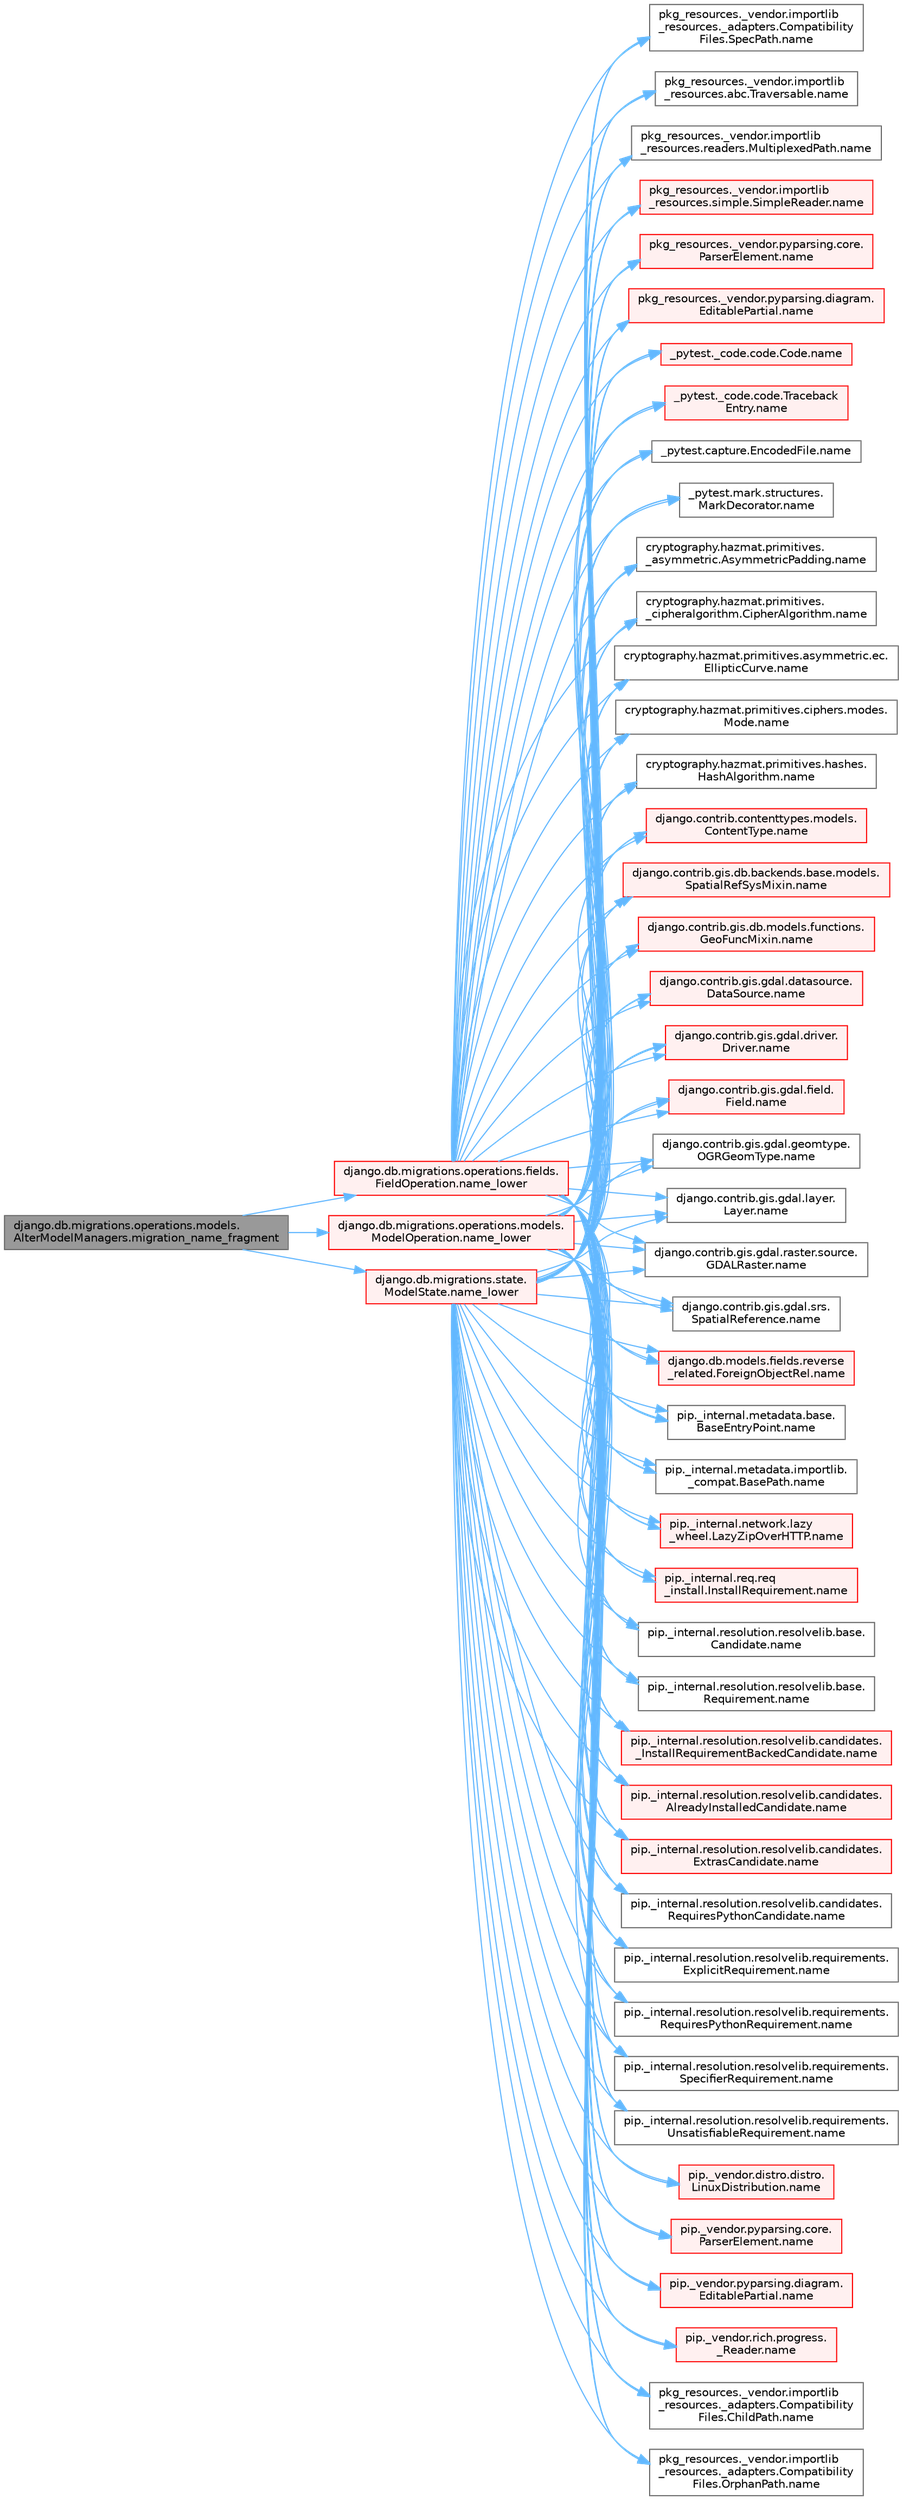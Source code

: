 digraph "django.db.migrations.operations.models.AlterModelManagers.migration_name_fragment"
{
 // LATEX_PDF_SIZE
  bgcolor="transparent";
  edge [fontname=Helvetica,fontsize=10,labelfontname=Helvetica,labelfontsize=10];
  node [fontname=Helvetica,fontsize=10,shape=box,height=0.2,width=0.4];
  rankdir="LR";
  Node1 [id="Node000001",label="django.db.migrations.operations.models.\lAlterModelManagers.migration_name_fragment",height=0.2,width=0.4,color="gray40", fillcolor="grey60", style="filled", fontcolor="black",tooltip=" "];
  Node1 -> Node2 [id="edge1_Node000001_Node000002",color="steelblue1",style="solid",tooltip=" "];
  Node2 [id="Node000002",label="django.db.migrations.operations.fields.\lFieldOperation.name_lower",height=0.2,width=0.4,color="red", fillcolor="#FFF0F0", style="filled",URL="$classdjango_1_1db_1_1migrations_1_1operations_1_1fields_1_1_field_operation.html#ac2169d25dc9050f0895864f38abc047d",tooltip=" "];
  Node2 -> Node3 [id="edge2_Node000002_Node000003",color="steelblue1",style="solid",tooltip=" "];
  Node3 [id="Node000003",label="_pytest._code.code.Code.name",height=0.2,width=0.4,color="red", fillcolor="#FFF0F0", style="filled",URL="$class__pytest_1_1__code_1_1code_1_1_code.html#a1f3cbc53ca6df4a1bab12183694b6e78",tooltip=" "];
  Node2 -> Node15 [id="edge3_Node000002_Node000015",color="steelblue1",style="solid",tooltip=" "];
  Node15 [id="Node000015",label="_pytest._code.code.Traceback\lEntry.name",height=0.2,width=0.4,color="red", fillcolor="#FFF0F0", style="filled",URL="$class__pytest_1_1__code_1_1code_1_1_traceback_entry.html#a106b95c0753f41669fbfb8ee4c11ad3d",tooltip=" "];
  Node2 -> Node17 [id="edge4_Node000002_Node000017",color="steelblue1",style="solid",tooltip=" "];
  Node17 [id="Node000017",label="_pytest.capture.EncodedFile.name",height=0.2,width=0.4,color="grey40", fillcolor="white", style="filled",URL="$class__pytest_1_1capture_1_1_encoded_file.html#a738c73b5de21c7261d9e51f71e4f0397",tooltip=" "];
  Node2 -> Node18 [id="edge5_Node000002_Node000018",color="steelblue1",style="solid",tooltip=" "];
  Node18 [id="Node000018",label="_pytest.mark.structures.\lMarkDecorator.name",height=0.2,width=0.4,color="grey40", fillcolor="white", style="filled",URL="$class__pytest_1_1mark_1_1structures_1_1_mark_decorator.html#ae8f66760cda125450e0e3bd38689c72f",tooltip=" "];
  Node2 -> Node19 [id="edge6_Node000002_Node000019",color="steelblue1",style="solid",tooltip=" "];
  Node19 [id="Node000019",label="cryptography.hazmat.primitives.\l_asymmetric.AsymmetricPadding.name",height=0.2,width=0.4,color="grey40", fillcolor="white", style="filled",URL="$classcryptography_1_1hazmat_1_1primitives_1_1__asymmetric_1_1_asymmetric_padding.html#a8f72e8284cb336861a873ed5ce0e39b5",tooltip=" "];
  Node2 -> Node20 [id="edge7_Node000002_Node000020",color="steelblue1",style="solid",tooltip=" "];
  Node20 [id="Node000020",label="cryptography.hazmat.primitives.\l_cipheralgorithm.CipherAlgorithm.name",height=0.2,width=0.4,color="grey40", fillcolor="white", style="filled",URL="$classcryptography_1_1hazmat_1_1primitives_1_1__cipheralgorithm_1_1_cipher_algorithm.html#a50567a5c3388450ab7aa883ab34a1ac7",tooltip=" "];
  Node2 -> Node21 [id="edge8_Node000002_Node000021",color="steelblue1",style="solid",tooltip=" "];
  Node21 [id="Node000021",label="cryptography.hazmat.primitives.asymmetric.ec.\lEllipticCurve.name",height=0.2,width=0.4,color="grey40", fillcolor="white", style="filled",URL="$classcryptography_1_1hazmat_1_1primitives_1_1asymmetric_1_1ec_1_1_elliptic_curve.html#a2775c4e945309a6c7ea33dace1698a60",tooltip=" "];
  Node2 -> Node22 [id="edge9_Node000002_Node000022",color="steelblue1",style="solid",tooltip=" "];
  Node22 [id="Node000022",label="cryptography.hazmat.primitives.ciphers.modes.\lMode.name",height=0.2,width=0.4,color="grey40", fillcolor="white", style="filled",URL="$classcryptography_1_1hazmat_1_1primitives_1_1ciphers_1_1modes_1_1_mode.html#a99d93fd1370a2abbb5bb5cffbd5ff0f7",tooltip=" "];
  Node2 -> Node23 [id="edge10_Node000002_Node000023",color="steelblue1",style="solid",tooltip=" "];
  Node23 [id="Node000023",label="cryptography.hazmat.primitives.hashes.\lHashAlgorithm.name",height=0.2,width=0.4,color="grey40", fillcolor="white", style="filled",URL="$classcryptography_1_1hazmat_1_1primitives_1_1hashes_1_1_hash_algorithm.html#a42c7e1582d9b46a015774af9e5cbbb0b",tooltip=" "];
  Node2 -> Node24 [id="edge11_Node000002_Node000024",color="steelblue1",style="solid",tooltip=" "];
  Node24 [id="Node000024",label="django.contrib.contenttypes.models.\lContentType.name",height=0.2,width=0.4,color="red", fillcolor="#FFF0F0", style="filled",URL="$classdjango_1_1contrib_1_1contenttypes_1_1models_1_1_content_type.html#a305b62f56597bb2e4823dcf5e6ccdcf8",tooltip=" "];
  Node2 -> Node26 [id="edge12_Node000002_Node000026",color="steelblue1",style="solid",tooltip=" "];
  Node26 [id="Node000026",label="django.contrib.gis.db.backends.base.models.\lSpatialRefSysMixin.name",height=0.2,width=0.4,color="red", fillcolor="#FFF0F0", style="filled",URL="$classdjango_1_1contrib_1_1gis_1_1db_1_1backends_1_1base_1_1models_1_1_spatial_ref_sys_mixin.html#a56fe36e786b49160249395f453dd1cab",tooltip=" "];
  Node2 -> Node56 [id="edge13_Node000002_Node000056",color="steelblue1",style="solid",tooltip=" "];
  Node56 [id="Node000056",label="django.contrib.gis.db.models.functions.\lGeoFuncMixin.name",height=0.2,width=0.4,color="red", fillcolor="#FFF0F0", style="filled",URL="$classdjango_1_1contrib_1_1gis_1_1db_1_1models_1_1functions_1_1_geo_func_mixin.html#adeeb6b2c9db337396468712e919af622",tooltip=" "];
  Node2 -> Node57 [id="edge14_Node000002_Node000057",color="steelblue1",style="solid",tooltip=" "];
  Node57 [id="Node000057",label="django.contrib.gis.gdal.datasource.\lDataSource.name",height=0.2,width=0.4,color="red", fillcolor="#FFF0F0", style="filled",URL="$classdjango_1_1contrib_1_1gis_1_1gdal_1_1datasource_1_1_data_source.html#aaa98728c7ef6f4d96c689550e8af3ed5",tooltip=" "];
  Node2 -> Node71 [id="edge15_Node000002_Node000071",color="steelblue1",style="solid",tooltip=" "];
  Node71 [id="Node000071",label="django.contrib.gis.gdal.driver.\lDriver.name",height=0.2,width=0.4,color="red", fillcolor="#FFF0F0", style="filled",URL="$classdjango_1_1contrib_1_1gis_1_1gdal_1_1driver_1_1_driver.html#aaa5d4d1b9fd762839db84d1e56e36b7f",tooltip=" "];
  Node2 -> Node72 [id="edge16_Node000002_Node000072",color="steelblue1",style="solid",tooltip=" "];
  Node72 [id="Node000072",label="django.contrib.gis.gdal.field.\lField.name",height=0.2,width=0.4,color="red", fillcolor="#FFF0F0", style="filled",URL="$classdjango_1_1contrib_1_1gis_1_1gdal_1_1field_1_1_field.html#a28a3b0af5006d5abf34d5b1497011368",tooltip=" "];
  Node2 -> Node73 [id="edge17_Node000002_Node000073",color="steelblue1",style="solid",tooltip=" "];
  Node73 [id="Node000073",label="django.contrib.gis.gdal.geomtype.\lOGRGeomType.name",height=0.2,width=0.4,color="grey40", fillcolor="white", style="filled",URL="$classdjango_1_1contrib_1_1gis_1_1gdal_1_1geomtype_1_1_o_g_r_geom_type.html#a719b3100682ab8df79fd8a2484163b8e",tooltip=" "];
  Node2 -> Node74 [id="edge18_Node000002_Node000074",color="steelblue1",style="solid",tooltip=" "];
  Node74 [id="Node000074",label="django.contrib.gis.gdal.layer.\lLayer.name",height=0.2,width=0.4,color="grey40", fillcolor="white", style="filled",URL="$classdjango_1_1contrib_1_1gis_1_1gdal_1_1layer_1_1_layer.html#a53791d8e2fe8b1ca86b426a625e7d66c",tooltip=" "];
  Node2 -> Node75 [id="edge19_Node000002_Node000075",color="steelblue1",style="solid",tooltip=" "];
  Node75 [id="Node000075",label="django.contrib.gis.gdal.raster.source.\lGDALRaster.name",height=0.2,width=0.4,color="grey40", fillcolor="white", style="filled",URL="$classdjango_1_1contrib_1_1gis_1_1gdal_1_1raster_1_1source_1_1_g_d_a_l_raster.html#a6cca2a8eca0ab4ff2e89f0f0cce590d1",tooltip=" "];
  Node2 -> Node76 [id="edge20_Node000002_Node000076",color="steelblue1",style="solid",tooltip=" "];
  Node76 [id="Node000076",label="django.contrib.gis.gdal.srs.\lSpatialReference.name",height=0.2,width=0.4,color="grey40", fillcolor="white", style="filled",URL="$classdjango_1_1contrib_1_1gis_1_1gdal_1_1srs_1_1_spatial_reference.html#ac2c9d37b41ae1a91ca63a7046590d603",tooltip=" "];
  Node2 -> Node77 [id="edge21_Node000002_Node000077",color="steelblue1",style="solid",tooltip=" "];
  Node77 [id="Node000077",label="django.db.models.fields.reverse\l_related.ForeignObjectRel.name",height=0.2,width=0.4,color="red", fillcolor="#FFF0F0", style="filled",URL="$classdjango_1_1db_1_1models_1_1fields_1_1reverse__related_1_1_foreign_object_rel.html#a5c0c2387142987d2c9582e677e90b5d7",tooltip=" "];
  Node2 -> Node390 [id="edge22_Node000002_Node000390",color="steelblue1",style="solid",tooltip=" "];
  Node390 [id="Node000390",label="pip._internal.metadata.base.\lBaseEntryPoint.name",height=0.2,width=0.4,color="grey40", fillcolor="white", style="filled",URL="$classpip_1_1__internal_1_1metadata_1_1base_1_1_base_entry_point.html#acd0c7299966258aeb0876da26520233d",tooltip=" "];
  Node2 -> Node391 [id="edge23_Node000002_Node000391",color="steelblue1",style="solid",tooltip=" "];
  Node391 [id="Node000391",label="pip._internal.metadata.importlib.\l_compat.BasePath.name",height=0.2,width=0.4,color="grey40", fillcolor="white", style="filled",URL="$classpip_1_1__internal_1_1metadata_1_1importlib_1_1__compat_1_1_base_path.html#aa5b4e00be6be00e1bd599909ae50bc00",tooltip=" "];
  Node2 -> Node392 [id="edge24_Node000002_Node000392",color="steelblue1",style="solid",tooltip=" "];
  Node392 [id="Node000392",label="pip._internal.network.lazy\l_wheel.LazyZipOverHTTP.name",height=0.2,width=0.4,color="red", fillcolor="#FFF0F0", style="filled",URL="$classpip_1_1__internal_1_1network_1_1lazy__wheel_1_1_lazy_zip_over_h_t_t_p.html#a59403bb703d375caa6c1dda7573257a1",tooltip=" "];
  Node2 -> Node393 [id="edge25_Node000002_Node000393",color="steelblue1",style="solid",tooltip=" "];
  Node393 [id="Node000393",label="pip._internal.req.req\l_install.InstallRequirement.name",height=0.2,width=0.4,color="red", fillcolor="#FFF0F0", style="filled",URL="$classpip_1_1__internal_1_1req_1_1req__install_1_1_install_requirement.html#a6b019e16ae98576ae64c68e0f5824e34",tooltip=" "];
  Node2 -> Node401 [id="edge26_Node000002_Node000401",color="steelblue1",style="solid",tooltip=" "];
  Node401 [id="Node000401",label="pip._internal.resolution.resolvelib.base.\lCandidate.name",height=0.2,width=0.4,color="grey40", fillcolor="white", style="filled",URL="$classpip_1_1__internal_1_1resolution_1_1resolvelib_1_1base_1_1_candidate.html#a7000e68e912182072a011f9df0c142ee",tooltip=" "];
  Node2 -> Node402 [id="edge27_Node000002_Node000402",color="steelblue1",style="solid",tooltip=" "];
  Node402 [id="Node000402",label="pip._internal.resolution.resolvelib.base.\lRequirement.name",height=0.2,width=0.4,color="grey40", fillcolor="white", style="filled",URL="$classpip_1_1__internal_1_1resolution_1_1resolvelib_1_1base_1_1_requirement.html#a013752876d4b3521f3a087987b443d90",tooltip=" "];
  Node2 -> Node403 [id="edge28_Node000002_Node000403",color="steelblue1",style="solid",tooltip=" "];
  Node403 [id="Node000403",label="pip._internal.resolution.resolvelib.candidates.\l_InstallRequirementBackedCandidate.name",height=0.2,width=0.4,color="red", fillcolor="#FFF0F0", style="filled",URL="$classpip_1_1__internal_1_1resolution_1_1resolvelib_1_1candidates_1_1___install_requirement_backed_candidate.html#a1538a825241b855a4abf51d6bf616cde",tooltip=" "];
  Node2 -> Node487 [id="edge29_Node000002_Node000487",color="steelblue1",style="solid",tooltip=" "];
  Node487 [id="Node000487",label="pip._internal.resolution.resolvelib.candidates.\lAlreadyInstalledCandidate.name",height=0.2,width=0.4,color="red", fillcolor="#FFF0F0", style="filled",URL="$classpip_1_1__internal_1_1resolution_1_1resolvelib_1_1candidates_1_1_already_installed_candidate.html#a0f4ae3f092daa140dc8bda04e8d0f2d0",tooltip=" "];
  Node2 -> Node488 [id="edge30_Node000002_Node000488",color="steelblue1",style="solid",tooltip=" "];
  Node488 [id="Node000488",label="pip._internal.resolution.resolvelib.candidates.\lExtrasCandidate.name",height=0.2,width=0.4,color="red", fillcolor="#FFF0F0", style="filled",URL="$classpip_1_1__internal_1_1resolution_1_1resolvelib_1_1candidates_1_1_extras_candidate.html#a6e13b1ab724cd7af8b22cadb37352b31",tooltip=" "];
  Node2 -> Node526 [id="edge31_Node000002_Node000526",color="steelblue1",style="solid",tooltip=" "];
  Node526 [id="Node000526",label="pip._internal.resolution.resolvelib.candidates.\lRequiresPythonCandidate.name",height=0.2,width=0.4,color="grey40", fillcolor="white", style="filled",URL="$classpip_1_1__internal_1_1resolution_1_1resolvelib_1_1candidates_1_1_requires_python_candidate.html#aeff13058676b07d1b67feed53749d838",tooltip=" "];
  Node2 -> Node527 [id="edge32_Node000002_Node000527",color="steelblue1",style="solid",tooltip=" "];
  Node527 [id="Node000527",label="pip._internal.resolution.resolvelib.requirements.\lExplicitRequirement.name",height=0.2,width=0.4,color="grey40", fillcolor="white", style="filled",URL="$classpip_1_1__internal_1_1resolution_1_1resolvelib_1_1requirements_1_1_explicit_requirement.html#a3e8f9b07c17be864b1a90cc2f5e87b35",tooltip=" "];
  Node2 -> Node528 [id="edge33_Node000002_Node000528",color="steelblue1",style="solid",tooltip=" "];
  Node528 [id="Node000528",label="pip._internal.resolution.resolvelib.requirements.\lRequiresPythonRequirement.name",height=0.2,width=0.4,color="grey40", fillcolor="white", style="filled",URL="$classpip_1_1__internal_1_1resolution_1_1resolvelib_1_1requirements_1_1_requires_python_requirement.html#ac555e717a97ebb38cb2ad735939cf8b8",tooltip=" "];
  Node2 -> Node529 [id="edge34_Node000002_Node000529",color="steelblue1",style="solid",tooltip=" "];
  Node529 [id="Node000529",label="pip._internal.resolution.resolvelib.requirements.\lSpecifierRequirement.name",height=0.2,width=0.4,color="grey40", fillcolor="white", style="filled",URL="$classpip_1_1__internal_1_1resolution_1_1resolvelib_1_1requirements_1_1_specifier_requirement.html#af2ae64f787d166605910d13457564fd9",tooltip=" "];
  Node2 -> Node530 [id="edge35_Node000002_Node000530",color="steelblue1",style="solid",tooltip=" "];
  Node530 [id="Node000530",label="pip._internal.resolution.resolvelib.requirements.\lUnsatisfiableRequirement.name",height=0.2,width=0.4,color="grey40", fillcolor="white", style="filled",URL="$classpip_1_1__internal_1_1resolution_1_1resolvelib_1_1requirements_1_1_unsatisfiable_requirement.html#a78f7012fa925a93d5600232bf2bc9728",tooltip=" "];
  Node2 -> Node531 [id="edge36_Node000002_Node000531",color="steelblue1",style="solid",tooltip=" "];
  Node531 [id="Node000531",label="pip._vendor.distro.distro.\lLinuxDistribution.name",height=0.2,width=0.4,color="red", fillcolor="#FFF0F0", style="filled",URL="$classpip_1_1__vendor_1_1distro_1_1distro_1_1_linux_distribution.html#a0f30009e5f86e89a27bd187e8a759e32",tooltip=" "];
  Node2 -> Node592 [id="edge37_Node000002_Node000592",color="steelblue1",style="solid",tooltip=" "];
  Node592 [id="Node000592",label="pip._vendor.pyparsing.core.\lParserElement.name",height=0.2,width=0.4,color="red", fillcolor="#FFF0F0", style="filled",URL="$classpip_1_1__vendor_1_1pyparsing_1_1core_1_1_parser_element.html#ad7db196655f86eaadabd81c40af25717",tooltip=" "];
  Node2 -> Node690 [id="edge38_Node000002_Node000690",color="steelblue1",style="solid",tooltip=" "];
  Node690 [id="Node000690",label="pip._vendor.pyparsing.diagram.\lEditablePartial.name",height=0.2,width=0.4,color="red", fillcolor="#FFF0F0", style="filled",URL="$classpip_1_1__vendor_1_1pyparsing_1_1diagram_1_1_editable_partial.html#a3c8365249bd6514fce002d62622de581",tooltip=" "];
  Node2 -> Node694 [id="edge39_Node000002_Node000694",color="steelblue1",style="solid",tooltip=" "];
  Node694 [id="Node000694",label="pip._vendor.rich.progress.\l_Reader.name",height=0.2,width=0.4,color="red", fillcolor="#FFF0F0", style="filled",URL="$classpip_1_1__vendor_1_1rich_1_1progress_1_1___reader.html#a545f897ce86cf3e798598cb200357c13",tooltip=" "];
  Node2 -> Node781 [id="edge40_Node000002_Node000781",color="steelblue1",style="solid",tooltip=" "];
  Node781 [id="Node000781",label="pkg_resources._vendor.importlib\l_resources._adapters.Compatibility\lFiles.ChildPath.name",height=0.2,width=0.4,color="grey40", fillcolor="white", style="filled",URL="$classpkg__resources_1_1__vendor_1_1importlib__resources_1_1__adapters_1_1_compatibility_files_1_1_child_path.html#afc94399ed8b98c04ce4e64ba7d938f83",tooltip=" "];
  Node2 -> Node782 [id="edge41_Node000002_Node000782",color="steelblue1",style="solid",tooltip=" "];
  Node782 [id="Node000782",label="pkg_resources._vendor.importlib\l_resources._adapters.Compatibility\lFiles.OrphanPath.name",height=0.2,width=0.4,color="grey40", fillcolor="white", style="filled",URL="$classpkg__resources_1_1__vendor_1_1importlib__resources_1_1__adapters_1_1_compatibility_files_1_1_orphan_path.html#ae9a1eacc3cea7040188062420f00df9b",tooltip=" "];
  Node2 -> Node783 [id="edge42_Node000002_Node000783",color="steelblue1",style="solid",tooltip=" "];
  Node783 [id="Node000783",label="pkg_resources._vendor.importlib\l_resources._adapters.Compatibility\lFiles.SpecPath.name",height=0.2,width=0.4,color="grey40", fillcolor="white", style="filled",URL="$classpkg__resources_1_1__vendor_1_1importlib__resources_1_1__adapters_1_1_compatibility_files_1_1_spec_path.html#a0c35c534c3eb08000540b1e49ea78514",tooltip=" "];
  Node2 -> Node784 [id="edge43_Node000002_Node000784",color="steelblue1",style="solid",tooltip=" "];
  Node784 [id="Node000784",label="pkg_resources._vendor.importlib\l_resources.abc.Traversable.name",height=0.2,width=0.4,color="grey40", fillcolor="white", style="filled",URL="$classpkg__resources_1_1__vendor_1_1importlib__resources_1_1abc_1_1_traversable.html#afe86b0d2fe70d19f7f25feb2a1bf5548",tooltip=" "];
  Node2 -> Node785 [id="edge44_Node000002_Node000785",color="steelblue1",style="solid",tooltip=" "];
  Node785 [id="Node000785",label="pkg_resources._vendor.importlib\l_resources.readers.MultiplexedPath.name",height=0.2,width=0.4,color="grey40", fillcolor="white", style="filled",URL="$classpkg__resources_1_1__vendor_1_1importlib__resources_1_1readers_1_1_multiplexed_path.html#ab768a171abd146d3e614e5f56eac674d",tooltip=" "];
  Node2 -> Node786 [id="edge45_Node000002_Node000786",color="steelblue1",style="solid",tooltip=" "];
  Node786 [id="Node000786",label="pkg_resources._vendor.importlib\l_resources.simple.SimpleReader.name",height=0.2,width=0.4,color="red", fillcolor="#FFF0F0", style="filled",URL="$classpkg__resources_1_1__vendor_1_1importlib__resources_1_1simple_1_1_simple_reader.html#ae1484ce89e0ae5c6a6db9670adc3881e",tooltip=" "];
  Node2 -> Node789 [id="edge46_Node000002_Node000789",color="steelblue1",style="solid",tooltip=" "];
  Node789 [id="Node000789",label="pkg_resources._vendor.pyparsing.core.\lParserElement.name",height=0.2,width=0.4,color="red", fillcolor="#FFF0F0", style="filled",URL="$classpkg__resources_1_1__vendor_1_1pyparsing_1_1core_1_1_parser_element.html#abf3887f5a60cd87875ad9ce57ba0ec6a",tooltip=" "];
  Node2 -> Node790 [id="edge47_Node000002_Node000790",color="steelblue1",style="solid",tooltip=" "];
  Node790 [id="Node000790",label="pkg_resources._vendor.pyparsing.diagram.\lEditablePartial.name",height=0.2,width=0.4,color="red", fillcolor="#FFF0F0", style="filled",URL="$classpkg__resources_1_1__vendor_1_1pyparsing_1_1diagram_1_1_editable_partial.html#a5d76afb03014e0a40acecc3203c5e359",tooltip=" "];
  Node1 -> Node4527 [id="edge48_Node000001_Node004527",color="steelblue1",style="solid",tooltip=" "];
  Node4527 [id="Node004527",label="django.db.migrations.operations.models.\lModelOperation.name_lower",height=0.2,width=0.4,color="red", fillcolor="#FFF0F0", style="filled",URL="$classdjango_1_1db_1_1migrations_1_1operations_1_1models_1_1_model_operation.html#ac9b64e175aa1e66193c14d68e9ca2099",tooltip=" "];
  Node4527 -> Node3 [id="edge49_Node004527_Node000003",color="steelblue1",style="solid",tooltip=" "];
  Node4527 -> Node15 [id="edge50_Node004527_Node000015",color="steelblue1",style="solid",tooltip=" "];
  Node4527 -> Node17 [id="edge51_Node004527_Node000017",color="steelblue1",style="solid",tooltip=" "];
  Node4527 -> Node18 [id="edge52_Node004527_Node000018",color="steelblue1",style="solid",tooltip=" "];
  Node4527 -> Node19 [id="edge53_Node004527_Node000019",color="steelblue1",style="solid",tooltip=" "];
  Node4527 -> Node20 [id="edge54_Node004527_Node000020",color="steelblue1",style="solid",tooltip=" "];
  Node4527 -> Node21 [id="edge55_Node004527_Node000021",color="steelblue1",style="solid",tooltip=" "];
  Node4527 -> Node22 [id="edge56_Node004527_Node000022",color="steelblue1",style="solid",tooltip=" "];
  Node4527 -> Node23 [id="edge57_Node004527_Node000023",color="steelblue1",style="solid",tooltip=" "];
  Node4527 -> Node24 [id="edge58_Node004527_Node000024",color="steelblue1",style="solid",tooltip=" "];
  Node4527 -> Node26 [id="edge59_Node004527_Node000026",color="steelblue1",style="solid",tooltip=" "];
  Node4527 -> Node56 [id="edge60_Node004527_Node000056",color="steelblue1",style="solid",tooltip=" "];
  Node4527 -> Node57 [id="edge61_Node004527_Node000057",color="steelblue1",style="solid",tooltip=" "];
  Node4527 -> Node71 [id="edge62_Node004527_Node000071",color="steelblue1",style="solid",tooltip=" "];
  Node4527 -> Node72 [id="edge63_Node004527_Node000072",color="steelblue1",style="solid",tooltip=" "];
  Node4527 -> Node73 [id="edge64_Node004527_Node000073",color="steelblue1",style="solid",tooltip=" "];
  Node4527 -> Node74 [id="edge65_Node004527_Node000074",color="steelblue1",style="solid",tooltip=" "];
  Node4527 -> Node75 [id="edge66_Node004527_Node000075",color="steelblue1",style="solid",tooltip=" "];
  Node4527 -> Node76 [id="edge67_Node004527_Node000076",color="steelblue1",style="solid",tooltip=" "];
  Node4527 -> Node77 [id="edge68_Node004527_Node000077",color="steelblue1",style="solid",tooltip=" "];
  Node4527 -> Node390 [id="edge69_Node004527_Node000390",color="steelblue1",style="solid",tooltip=" "];
  Node4527 -> Node391 [id="edge70_Node004527_Node000391",color="steelblue1",style="solid",tooltip=" "];
  Node4527 -> Node392 [id="edge71_Node004527_Node000392",color="steelblue1",style="solid",tooltip=" "];
  Node4527 -> Node393 [id="edge72_Node004527_Node000393",color="steelblue1",style="solid",tooltip=" "];
  Node4527 -> Node401 [id="edge73_Node004527_Node000401",color="steelblue1",style="solid",tooltip=" "];
  Node4527 -> Node402 [id="edge74_Node004527_Node000402",color="steelblue1",style="solid",tooltip=" "];
  Node4527 -> Node403 [id="edge75_Node004527_Node000403",color="steelblue1",style="solid",tooltip=" "];
  Node4527 -> Node487 [id="edge76_Node004527_Node000487",color="steelblue1",style="solid",tooltip=" "];
  Node4527 -> Node488 [id="edge77_Node004527_Node000488",color="steelblue1",style="solid",tooltip=" "];
  Node4527 -> Node526 [id="edge78_Node004527_Node000526",color="steelblue1",style="solid",tooltip=" "];
  Node4527 -> Node527 [id="edge79_Node004527_Node000527",color="steelblue1",style="solid",tooltip=" "];
  Node4527 -> Node528 [id="edge80_Node004527_Node000528",color="steelblue1",style="solid",tooltip=" "];
  Node4527 -> Node529 [id="edge81_Node004527_Node000529",color="steelblue1",style="solid",tooltip=" "];
  Node4527 -> Node530 [id="edge82_Node004527_Node000530",color="steelblue1",style="solid",tooltip=" "];
  Node4527 -> Node531 [id="edge83_Node004527_Node000531",color="steelblue1",style="solid",tooltip=" "];
  Node4527 -> Node592 [id="edge84_Node004527_Node000592",color="steelblue1",style="solid",tooltip=" "];
  Node4527 -> Node690 [id="edge85_Node004527_Node000690",color="steelblue1",style="solid",tooltip=" "];
  Node4527 -> Node694 [id="edge86_Node004527_Node000694",color="steelblue1",style="solid",tooltip=" "];
  Node4527 -> Node781 [id="edge87_Node004527_Node000781",color="steelblue1",style="solid",tooltip=" "];
  Node4527 -> Node782 [id="edge88_Node004527_Node000782",color="steelblue1",style="solid",tooltip=" "];
  Node4527 -> Node783 [id="edge89_Node004527_Node000783",color="steelblue1",style="solid",tooltip=" "];
  Node4527 -> Node784 [id="edge90_Node004527_Node000784",color="steelblue1",style="solid",tooltip=" "];
  Node4527 -> Node785 [id="edge91_Node004527_Node000785",color="steelblue1",style="solid",tooltip=" "];
  Node4527 -> Node786 [id="edge92_Node004527_Node000786",color="steelblue1",style="solid",tooltip=" "];
  Node4527 -> Node789 [id="edge93_Node004527_Node000789",color="steelblue1",style="solid",tooltip=" "];
  Node4527 -> Node790 [id="edge94_Node004527_Node000790",color="steelblue1",style="solid",tooltip=" "];
  Node1 -> Node4528 [id="edge95_Node000001_Node004528",color="steelblue1",style="solid",tooltip=" "];
  Node4528 [id="Node004528",label="django.db.migrations.state.\lModelState.name_lower",height=0.2,width=0.4,color="red", fillcolor="#FFF0F0", style="filled",URL="$classdjango_1_1db_1_1migrations_1_1state_1_1_model_state.html#a8212f16637dc794281b4fa09cd1d11a0",tooltip=" "];
  Node4528 -> Node3 [id="edge96_Node004528_Node000003",color="steelblue1",style="solid",tooltip=" "];
  Node4528 -> Node15 [id="edge97_Node004528_Node000015",color="steelblue1",style="solid",tooltip=" "];
  Node4528 -> Node17 [id="edge98_Node004528_Node000017",color="steelblue1",style="solid",tooltip=" "];
  Node4528 -> Node18 [id="edge99_Node004528_Node000018",color="steelblue1",style="solid",tooltip=" "];
  Node4528 -> Node19 [id="edge100_Node004528_Node000019",color="steelblue1",style="solid",tooltip=" "];
  Node4528 -> Node20 [id="edge101_Node004528_Node000020",color="steelblue1",style="solid",tooltip=" "];
  Node4528 -> Node21 [id="edge102_Node004528_Node000021",color="steelblue1",style="solid",tooltip=" "];
  Node4528 -> Node22 [id="edge103_Node004528_Node000022",color="steelblue1",style="solid",tooltip=" "];
  Node4528 -> Node23 [id="edge104_Node004528_Node000023",color="steelblue1",style="solid",tooltip=" "];
  Node4528 -> Node24 [id="edge105_Node004528_Node000024",color="steelblue1",style="solid",tooltip=" "];
  Node4528 -> Node26 [id="edge106_Node004528_Node000026",color="steelblue1",style="solid",tooltip=" "];
  Node4528 -> Node56 [id="edge107_Node004528_Node000056",color="steelblue1",style="solid",tooltip=" "];
  Node4528 -> Node57 [id="edge108_Node004528_Node000057",color="steelblue1",style="solid",tooltip=" "];
  Node4528 -> Node71 [id="edge109_Node004528_Node000071",color="steelblue1",style="solid",tooltip=" "];
  Node4528 -> Node72 [id="edge110_Node004528_Node000072",color="steelblue1",style="solid",tooltip=" "];
  Node4528 -> Node73 [id="edge111_Node004528_Node000073",color="steelblue1",style="solid",tooltip=" "];
  Node4528 -> Node74 [id="edge112_Node004528_Node000074",color="steelblue1",style="solid",tooltip=" "];
  Node4528 -> Node75 [id="edge113_Node004528_Node000075",color="steelblue1",style="solid",tooltip=" "];
  Node4528 -> Node76 [id="edge114_Node004528_Node000076",color="steelblue1",style="solid",tooltip=" "];
  Node4528 -> Node77 [id="edge115_Node004528_Node000077",color="steelblue1",style="solid",tooltip=" "];
  Node4528 -> Node390 [id="edge116_Node004528_Node000390",color="steelblue1",style="solid",tooltip=" "];
  Node4528 -> Node391 [id="edge117_Node004528_Node000391",color="steelblue1",style="solid",tooltip=" "];
  Node4528 -> Node392 [id="edge118_Node004528_Node000392",color="steelblue1",style="solid",tooltip=" "];
  Node4528 -> Node393 [id="edge119_Node004528_Node000393",color="steelblue1",style="solid",tooltip=" "];
  Node4528 -> Node401 [id="edge120_Node004528_Node000401",color="steelblue1",style="solid",tooltip=" "];
  Node4528 -> Node402 [id="edge121_Node004528_Node000402",color="steelblue1",style="solid",tooltip=" "];
  Node4528 -> Node403 [id="edge122_Node004528_Node000403",color="steelblue1",style="solid",tooltip=" "];
  Node4528 -> Node487 [id="edge123_Node004528_Node000487",color="steelblue1",style="solid",tooltip=" "];
  Node4528 -> Node488 [id="edge124_Node004528_Node000488",color="steelblue1",style="solid",tooltip=" "];
  Node4528 -> Node526 [id="edge125_Node004528_Node000526",color="steelblue1",style="solid",tooltip=" "];
  Node4528 -> Node527 [id="edge126_Node004528_Node000527",color="steelblue1",style="solid",tooltip=" "];
  Node4528 -> Node528 [id="edge127_Node004528_Node000528",color="steelblue1",style="solid",tooltip=" "];
  Node4528 -> Node529 [id="edge128_Node004528_Node000529",color="steelblue1",style="solid",tooltip=" "];
  Node4528 -> Node530 [id="edge129_Node004528_Node000530",color="steelblue1",style="solid",tooltip=" "];
  Node4528 -> Node531 [id="edge130_Node004528_Node000531",color="steelblue1",style="solid",tooltip=" "];
  Node4528 -> Node592 [id="edge131_Node004528_Node000592",color="steelblue1",style="solid",tooltip=" "];
  Node4528 -> Node690 [id="edge132_Node004528_Node000690",color="steelblue1",style="solid",tooltip=" "];
  Node4528 -> Node694 [id="edge133_Node004528_Node000694",color="steelblue1",style="solid",tooltip=" "];
  Node4528 -> Node781 [id="edge134_Node004528_Node000781",color="steelblue1",style="solid",tooltip=" "];
  Node4528 -> Node782 [id="edge135_Node004528_Node000782",color="steelblue1",style="solid",tooltip=" "];
  Node4528 -> Node783 [id="edge136_Node004528_Node000783",color="steelblue1",style="solid",tooltip=" "];
  Node4528 -> Node784 [id="edge137_Node004528_Node000784",color="steelblue1",style="solid",tooltip=" "];
  Node4528 -> Node785 [id="edge138_Node004528_Node000785",color="steelblue1",style="solid",tooltip=" "];
  Node4528 -> Node786 [id="edge139_Node004528_Node000786",color="steelblue1",style="solid",tooltip=" "];
  Node4528 -> Node789 [id="edge140_Node004528_Node000789",color="steelblue1",style="solid",tooltip=" "];
  Node4528 -> Node790 [id="edge141_Node004528_Node000790",color="steelblue1",style="solid",tooltip=" "];
}
